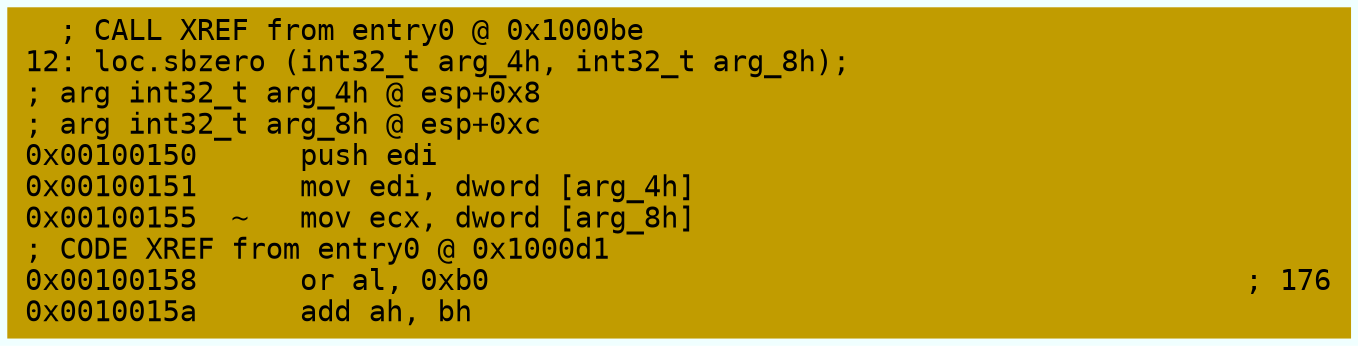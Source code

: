 digraph code {
	graph [bgcolor=azure fontsize=8 fontname="Courier" splines="ortho"];
	node [fillcolor=gray style=filled shape=box];
	edge [arrowhead="normal"];
	"0x00100150" [URL="loc.sbzero/0x00100150", fillcolor="#c19c00",color="#c19c00", fontname="Courier",label="  ; CALL XREF from entry0 @ 0x1000be\l12: loc.sbzero (int32_t arg_4h, int32_t arg_8h);\l; arg int32_t arg_4h @ esp+0x8\l; arg int32_t arg_8h @ esp+0xc\l0x00100150      push edi\l0x00100151      mov edi, dword [arg_4h]\l0x00100155  ~   mov ecx, dword [arg_8h]\l; CODE XREF from entry0 @ 0x1000d1\l0x00100158      or al, 0xb0                                            ; 176\l0x0010015a      add ah, bh\l"]
}
